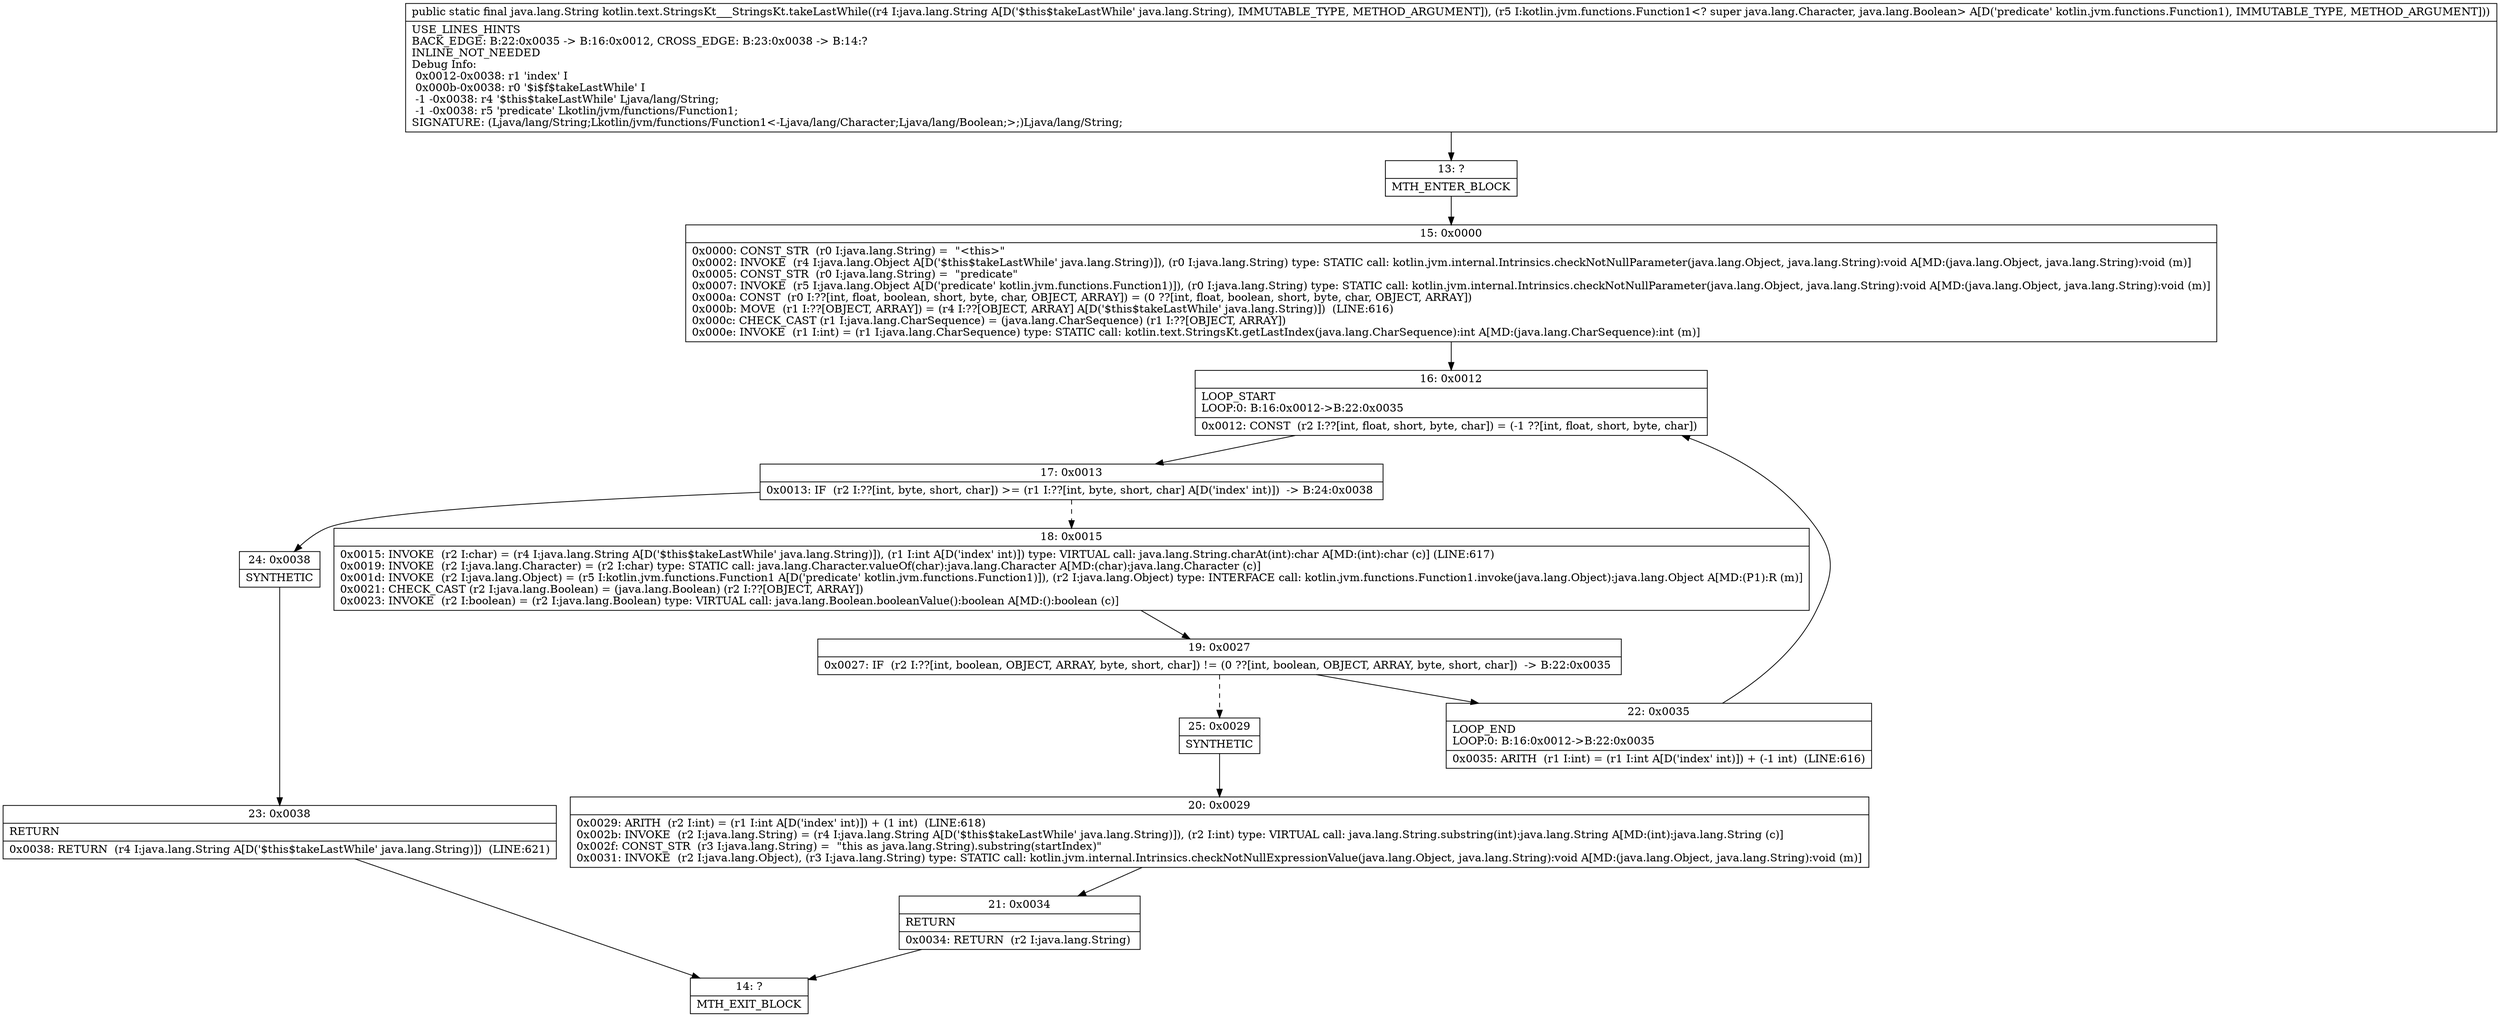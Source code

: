 digraph "CFG forkotlin.text.StringsKt___StringsKt.takeLastWhile(Ljava\/lang\/String;Lkotlin\/jvm\/functions\/Function1;)Ljava\/lang\/String;" {
Node_13 [shape=record,label="{13\:\ ?|MTH_ENTER_BLOCK\l}"];
Node_15 [shape=record,label="{15\:\ 0x0000|0x0000: CONST_STR  (r0 I:java.lang.String) =  \"\<this\>\" \l0x0002: INVOKE  (r4 I:java.lang.Object A[D('$this$takeLastWhile' java.lang.String)]), (r0 I:java.lang.String) type: STATIC call: kotlin.jvm.internal.Intrinsics.checkNotNullParameter(java.lang.Object, java.lang.String):void A[MD:(java.lang.Object, java.lang.String):void (m)]\l0x0005: CONST_STR  (r0 I:java.lang.String) =  \"predicate\" \l0x0007: INVOKE  (r5 I:java.lang.Object A[D('predicate' kotlin.jvm.functions.Function1)]), (r0 I:java.lang.String) type: STATIC call: kotlin.jvm.internal.Intrinsics.checkNotNullParameter(java.lang.Object, java.lang.String):void A[MD:(java.lang.Object, java.lang.String):void (m)]\l0x000a: CONST  (r0 I:??[int, float, boolean, short, byte, char, OBJECT, ARRAY]) = (0 ??[int, float, boolean, short, byte, char, OBJECT, ARRAY]) \l0x000b: MOVE  (r1 I:??[OBJECT, ARRAY]) = (r4 I:??[OBJECT, ARRAY] A[D('$this$takeLastWhile' java.lang.String)])  (LINE:616)\l0x000c: CHECK_CAST (r1 I:java.lang.CharSequence) = (java.lang.CharSequence) (r1 I:??[OBJECT, ARRAY]) \l0x000e: INVOKE  (r1 I:int) = (r1 I:java.lang.CharSequence) type: STATIC call: kotlin.text.StringsKt.getLastIndex(java.lang.CharSequence):int A[MD:(java.lang.CharSequence):int (m)]\l}"];
Node_16 [shape=record,label="{16\:\ 0x0012|LOOP_START\lLOOP:0: B:16:0x0012\-\>B:22:0x0035\l|0x0012: CONST  (r2 I:??[int, float, short, byte, char]) = (\-1 ??[int, float, short, byte, char]) \l}"];
Node_17 [shape=record,label="{17\:\ 0x0013|0x0013: IF  (r2 I:??[int, byte, short, char]) \>= (r1 I:??[int, byte, short, char] A[D('index' int)])  \-\> B:24:0x0038 \l}"];
Node_18 [shape=record,label="{18\:\ 0x0015|0x0015: INVOKE  (r2 I:char) = (r4 I:java.lang.String A[D('$this$takeLastWhile' java.lang.String)]), (r1 I:int A[D('index' int)]) type: VIRTUAL call: java.lang.String.charAt(int):char A[MD:(int):char (c)] (LINE:617)\l0x0019: INVOKE  (r2 I:java.lang.Character) = (r2 I:char) type: STATIC call: java.lang.Character.valueOf(char):java.lang.Character A[MD:(char):java.lang.Character (c)]\l0x001d: INVOKE  (r2 I:java.lang.Object) = (r5 I:kotlin.jvm.functions.Function1 A[D('predicate' kotlin.jvm.functions.Function1)]), (r2 I:java.lang.Object) type: INTERFACE call: kotlin.jvm.functions.Function1.invoke(java.lang.Object):java.lang.Object A[MD:(P1):R (m)]\l0x0021: CHECK_CAST (r2 I:java.lang.Boolean) = (java.lang.Boolean) (r2 I:??[OBJECT, ARRAY]) \l0x0023: INVOKE  (r2 I:boolean) = (r2 I:java.lang.Boolean) type: VIRTUAL call: java.lang.Boolean.booleanValue():boolean A[MD:():boolean (c)]\l}"];
Node_19 [shape=record,label="{19\:\ 0x0027|0x0027: IF  (r2 I:??[int, boolean, OBJECT, ARRAY, byte, short, char]) != (0 ??[int, boolean, OBJECT, ARRAY, byte, short, char])  \-\> B:22:0x0035 \l}"];
Node_22 [shape=record,label="{22\:\ 0x0035|LOOP_END\lLOOP:0: B:16:0x0012\-\>B:22:0x0035\l|0x0035: ARITH  (r1 I:int) = (r1 I:int A[D('index' int)]) + (\-1 int)  (LINE:616)\l}"];
Node_25 [shape=record,label="{25\:\ 0x0029|SYNTHETIC\l}"];
Node_20 [shape=record,label="{20\:\ 0x0029|0x0029: ARITH  (r2 I:int) = (r1 I:int A[D('index' int)]) + (1 int)  (LINE:618)\l0x002b: INVOKE  (r2 I:java.lang.String) = (r4 I:java.lang.String A[D('$this$takeLastWhile' java.lang.String)]), (r2 I:int) type: VIRTUAL call: java.lang.String.substring(int):java.lang.String A[MD:(int):java.lang.String (c)]\l0x002f: CONST_STR  (r3 I:java.lang.String) =  \"this as java.lang.String).substring(startIndex)\" \l0x0031: INVOKE  (r2 I:java.lang.Object), (r3 I:java.lang.String) type: STATIC call: kotlin.jvm.internal.Intrinsics.checkNotNullExpressionValue(java.lang.Object, java.lang.String):void A[MD:(java.lang.Object, java.lang.String):void (m)]\l}"];
Node_21 [shape=record,label="{21\:\ 0x0034|RETURN\l|0x0034: RETURN  (r2 I:java.lang.String) \l}"];
Node_14 [shape=record,label="{14\:\ ?|MTH_EXIT_BLOCK\l}"];
Node_24 [shape=record,label="{24\:\ 0x0038|SYNTHETIC\l}"];
Node_23 [shape=record,label="{23\:\ 0x0038|RETURN\l|0x0038: RETURN  (r4 I:java.lang.String A[D('$this$takeLastWhile' java.lang.String)])  (LINE:621)\l}"];
MethodNode[shape=record,label="{public static final java.lang.String kotlin.text.StringsKt___StringsKt.takeLastWhile((r4 I:java.lang.String A[D('$this$takeLastWhile' java.lang.String), IMMUTABLE_TYPE, METHOD_ARGUMENT]), (r5 I:kotlin.jvm.functions.Function1\<? super java.lang.Character, java.lang.Boolean\> A[D('predicate' kotlin.jvm.functions.Function1), IMMUTABLE_TYPE, METHOD_ARGUMENT]))  | USE_LINES_HINTS\lBACK_EDGE: B:22:0x0035 \-\> B:16:0x0012, CROSS_EDGE: B:23:0x0038 \-\> B:14:?\lINLINE_NOT_NEEDED\lDebug Info:\l  0x0012\-0x0038: r1 'index' I\l  0x000b\-0x0038: r0 '$i$f$takeLastWhile' I\l  \-1 \-0x0038: r4 '$this$takeLastWhile' Ljava\/lang\/String;\l  \-1 \-0x0038: r5 'predicate' Lkotlin\/jvm\/functions\/Function1;\lSIGNATURE: (Ljava\/lang\/String;Lkotlin\/jvm\/functions\/Function1\<\-Ljava\/lang\/Character;Ljava\/lang\/Boolean;\>;)Ljava\/lang\/String;\l}"];
MethodNode -> Node_13;Node_13 -> Node_15;
Node_15 -> Node_16;
Node_16 -> Node_17;
Node_17 -> Node_18[style=dashed];
Node_17 -> Node_24;
Node_18 -> Node_19;
Node_19 -> Node_22;
Node_19 -> Node_25[style=dashed];
Node_22 -> Node_16;
Node_25 -> Node_20;
Node_20 -> Node_21;
Node_21 -> Node_14;
Node_24 -> Node_23;
Node_23 -> Node_14;
}

